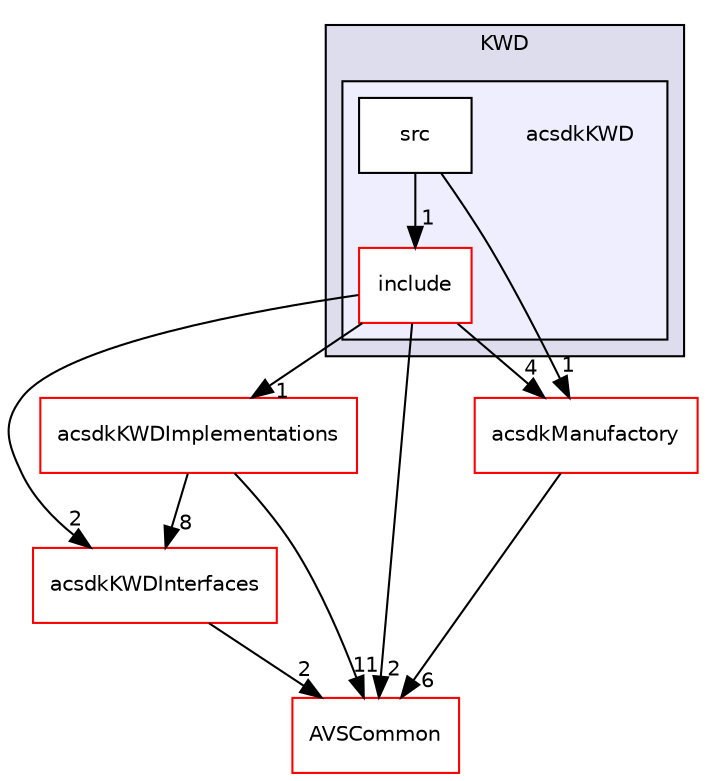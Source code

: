 digraph "/workplace/avs-device-sdk/shared/KWD/acsdkKWD" {
  compound=true
  node [ fontsize="10", fontname="Helvetica"];
  edge [ labelfontsize="10", labelfontname="Helvetica"];
  subgraph clusterdir_e410f0f5f1983efb71051e3794e71cfe {
    graph [ bgcolor="#ddddee", pencolor="black", label="KWD" fontname="Helvetica", fontsize="10", URL="dir_e410f0f5f1983efb71051e3794e71cfe.html"]
  subgraph clusterdir_d1ddccfdf629c6ab811c2ba332cc285a {
    graph [ bgcolor="#eeeeff", pencolor="black", label="" URL="dir_d1ddccfdf629c6ab811c2ba332cc285a.html"];
    dir_d1ddccfdf629c6ab811c2ba332cc285a [shape=plaintext label="acsdkKWD"];
    dir_2a9f9070603c9b09fc9c111a13054f2b [shape=box label="include" color="red" fillcolor="white" style="filled" URL="dir_2a9f9070603c9b09fc9c111a13054f2b.html"];
    dir_334a67d6e245bac1e5ba0a5e1f92f6c2 [shape=box label="src" color="black" fillcolor="white" style="filled" URL="dir_334a67d6e245bac1e5ba0a5e1f92f6c2.html"];
  }
  }
  dir_e571f3a40729e98c18f677039f217076 [shape=box label="acsdkKWDImplementations" fillcolor="white" style="filled" color="red" URL="dir_e571f3a40729e98c18f677039f217076.html"];
  dir_36e5af62bd5db895b52244933458ca30 [shape=box label="acsdkKWDInterfaces" fillcolor="white" style="filled" color="red" URL="dir_36e5af62bd5db895b52244933458ca30.html"];
  dir_13e65effb2bde530b17b3d5eefcd0266 [shape=box label="AVSCommon" fillcolor="white" style="filled" color="red" URL="dir_13e65effb2bde530b17b3d5eefcd0266.html"];
  dir_0ca348091c23ede3b6afd50c8666ff04 [shape=box label="acsdkManufactory" fillcolor="white" style="filled" color="red" URL="dir_0ca348091c23ede3b6afd50c8666ff04.html"];
  dir_e571f3a40729e98c18f677039f217076->dir_36e5af62bd5db895b52244933458ca30 [headlabel="8", labeldistance=1.5 headhref="dir_000769_000776.html"];
  dir_e571f3a40729e98c18f677039f217076->dir_13e65effb2bde530b17b3d5eefcd0266 [headlabel="11", labeldistance=1.5 headhref="dir_000769_000017.html"];
  dir_36e5af62bd5db895b52244933458ca30->dir_13e65effb2bde530b17b3d5eefcd0266 [headlabel="2", labeldistance=1.5 headhref="dir_000776_000017.html"];
  dir_334a67d6e245bac1e5ba0a5e1f92f6c2->dir_0ca348091c23ede3b6afd50c8666ff04 [headlabel="1", labeldistance=1.5 headhref="dir_000119_000726.html"];
  dir_334a67d6e245bac1e5ba0a5e1f92f6c2->dir_2a9f9070603c9b09fc9c111a13054f2b [headlabel="1", labeldistance=1.5 headhref="dir_000119_000767.html"];
  dir_0ca348091c23ede3b6afd50c8666ff04->dir_13e65effb2bde530b17b3d5eefcd0266 [headlabel="6", labeldistance=1.5 headhref="dir_000726_000017.html"];
  dir_2a9f9070603c9b09fc9c111a13054f2b->dir_e571f3a40729e98c18f677039f217076 [headlabel="1", labeldistance=1.5 headhref="dir_000767_000769.html"];
  dir_2a9f9070603c9b09fc9c111a13054f2b->dir_36e5af62bd5db895b52244933458ca30 [headlabel="2", labeldistance=1.5 headhref="dir_000767_000776.html"];
  dir_2a9f9070603c9b09fc9c111a13054f2b->dir_13e65effb2bde530b17b3d5eefcd0266 [headlabel="2", labeldistance=1.5 headhref="dir_000767_000017.html"];
  dir_2a9f9070603c9b09fc9c111a13054f2b->dir_0ca348091c23ede3b6afd50c8666ff04 [headlabel="4", labeldistance=1.5 headhref="dir_000767_000726.html"];
}
